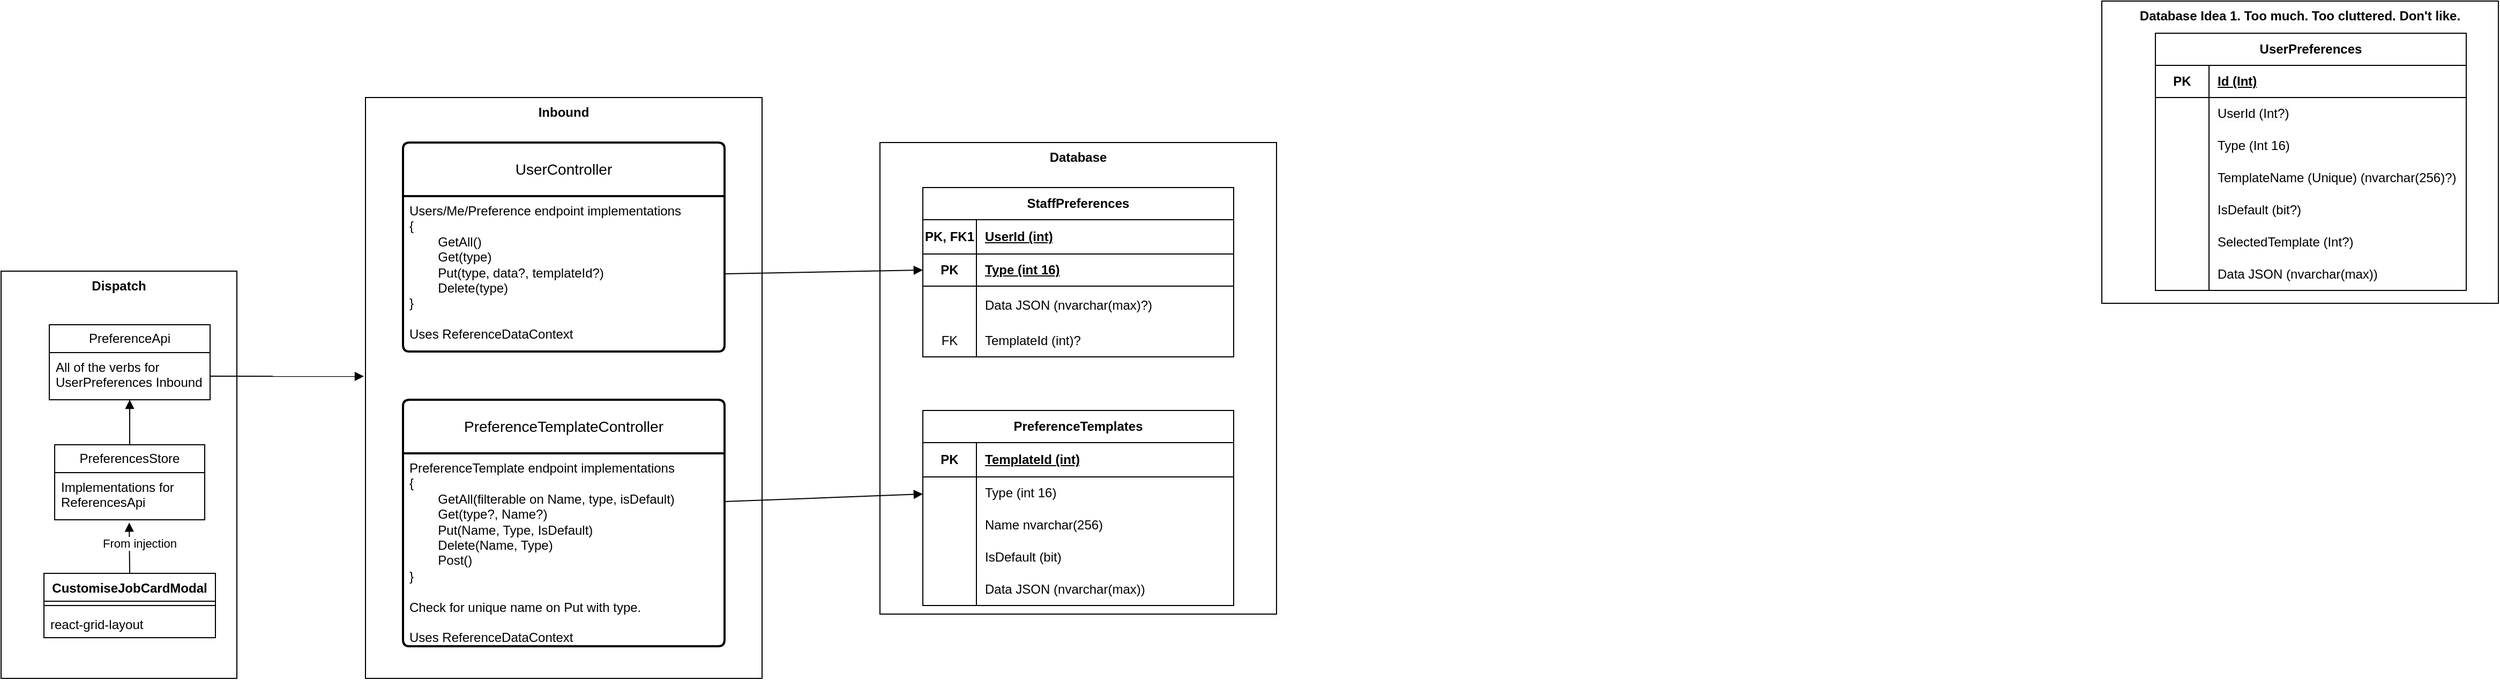 <mxfile version="24.2.8" type="github">
  <diagram name="Page-1" id="9DyKg4T394X26kreyuBQ">
    <mxGraphModel dx="2261" dy="1907" grid="1" gridSize="10" guides="1" tooltips="1" connect="1" arrows="1" fold="1" page="1" pageScale="1" pageWidth="827" pageHeight="1169" math="0" shadow="0">
      <root>
        <mxCell id="0" />
        <mxCell id="1" parent="0" />
        <mxCell id="TbZ4qbZKmrbIbrMRyuYd-15" value="&lt;b&gt;Inbound&lt;/b&gt;" style="html=1;whiteSpace=wrap;verticalAlign=top;" parent="1" vertex="1">
          <mxGeometry x="-90" y="-30" width="370" height="542" as="geometry" />
        </mxCell>
        <mxCell id="TbZ4qbZKmrbIbrMRyuYd-16" value="PreferenceTemplateController" style="swimlane;childLayout=stackLayout;horizontal=1;startSize=50;horizontalStack=0;rounded=1;fontSize=14;fontStyle=0;strokeWidth=2;resizeParent=0;resizeLast=1;shadow=0;dashed=0;align=center;arcSize=4;whiteSpace=wrap;html=1;" parent="1" vertex="1">
          <mxGeometry x="-55" y="252" width="300" height="230" as="geometry" />
        </mxCell>
        <mxCell id="TbZ4qbZKmrbIbrMRyuYd-17" value="&lt;div&gt;&lt;span style=&quot;background-color: initial;&quot;&gt;PreferenceTemplate endpoint implementations&lt;/span&gt;&lt;br&gt;&lt;/div&gt;&lt;div&gt;{&lt;/div&gt;&lt;div&gt;&lt;span style=&quot;white-space: pre;&quot;&gt;&#x9;&lt;/span&gt;GetAll(filterable on Name, type, isDefault)&lt;br&gt;&lt;/div&gt;&lt;div&gt;&lt;span style=&quot;white-space: pre;&quot;&gt;&#x9;&lt;/span&gt;Get(type?, Name?)&lt;/div&gt;&lt;div&gt;&lt;span style=&quot;white-space: pre;&quot;&gt;&#x9;&lt;/span&gt;Put(Name, Type, IsDefault)&lt;br&gt;&lt;/div&gt;&lt;div&gt;&lt;span style=&quot;white-space: pre;&quot;&gt;&#x9;&lt;/span&gt;Delete(Name, Type)&lt;/div&gt;&lt;div&gt;&lt;span style=&quot;white-space: pre;&quot;&gt;&#x9;&lt;/span&gt;Post()&lt;br&gt;&lt;/div&gt;&lt;div&gt;}&lt;/div&gt;&lt;div&gt;&lt;br&gt;&lt;/div&gt;&lt;div&gt;Check for unique name on Put with type.&lt;/div&gt;&lt;div&gt;&lt;br&gt;&lt;/div&gt;&lt;div&gt;Uses ReferenceDataContext&lt;/div&gt;" style="align=left;strokeColor=none;fillColor=none;spacingLeft=4;fontSize=12;verticalAlign=top;resizable=0;rotatable=0;part=1;html=1;" parent="TbZ4qbZKmrbIbrMRyuYd-16" vertex="1">
          <mxGeometry y="50" width="300" height="180" as="geometry" />
        </mxCell>
        <mxCell id="TbZ4qbZKmrbIbrMRyuYd-18" value="&lt;b&gt;Dispatch&lt;/b&gt;" style="html=1;whiteSpace=wrap;verticalAlign=top;" parent="1" vertex="1">
          <mxGeometry x="-430" y="132" width="220" height="380" as="geometry" />
        </mxCell>
        <mxCell id="TbZ4qbZKmrbIbrMRyuYd-19" value="PreferenceApi" style="swimlane;fontStyle=0;childLayout=stackLayout;horizontal=1;startSize=26;fillColor=none;horizontalStack=0;resizeParent=1;resizeParentMax=0;resizeLast=0;collapsible=1;marginBottom=0;whiteSpace=wrap;html=1;" parent="1" vertex="1">
          <mxGeometry x="-385" y="182" width="150" height="70" as="geometry" />
        </mxCell>
        <mxCell id="TbZ4qbZKmrbIbrMRyuYd-20" value="All of the verbs for&amp;nbsp;&lt;div&gt;UserPreferences Inbound&lt;/div&gt;" style="text;strokeColor=none;fillColor=none;align=left;verticalAlign=top;spacingLeft=4;spacingRight=4;overflow=hidden;rotatable=0;points=[[0,0.5],[1,0.5]];portConstraint=eastwest;whiteSpace=wrap;html=1;" parent="TbZ4qbZKmrbIbrMRyuYd-19" vertex="1">
          <mxGeometry y="26" width="150" height="44" as="geometry" />
        </mxCell>
        <mxCell id="TbZ4qbZKmrbIbrMRyuYd-23" value="" style="html=1;verticalAlign=bottom;endArrow=block;curved=0;rounded=0;exitX=1;exitY=0.5;exitDx=0;exitDy=0;entryX=-0.004;entryY=0.48;entryDx=0;entryDy=0;entryPerimeter=0;" parent="1" source="TbZ4qbZKmrbIbrMRyuYd-20" target="TbZ4qbZKmrbIbrMRyuYd-15" edge="1">
          <mxGeometry width="80" relative="1" as="geometry">
            <mxPoint x="-200" y="112" as="sourcePoint" />
            <mxPoint x="-150" y="270" as="targetPoint" />
          </mxGeometry>
        </mxCell>
        <mxCell id="TbZ4qbZKmrbIbrMRyuYd-24" value="PreferencesStore" style="swimlane;fontStyle=0;childLayout=stackLayout;horizontal=1;startSize=26;fillColor=none;horizontalStack=0;resizeParent=1;resizeParentMax=0;resizeLast=0;collapsible=1;marginBottom=0;whiteSpace=wrap;html=1;" parent="1" vertex="1">
          <mxGeometry x="-380" y="294" width="140" height="70" as="geometry" />
        </mxCell>
        <mxCell id="TbZ4qbZKmrbIbrMRyuYd-25" value="Implementations for&amp;nbsp;&lt;div&gt;ReferencesApi&lt;/div&gt;" style="text;strokeColor=none;fillColor=none;align=left;verticalAlign=top;spacingLeft=4;spacingRight=4;overflow=hidden;rotatable=0;points=[[0,0.5],[1,0.5]];portConstraint=eastwest;whiteSpace=wrap;html=1;" parent="TbZ4qbZKmrbIbrMRyuYd-24" vertex="1">
          <mxGeometry y="26" width="140" height="44" as="geometry" />
        </mxCell>
        <mxCell id="TbZ4qbZKmrbIbrMRyuYd-26" value="" style="html=1;verticalAlign=bottom;endArrow=block;curved=0;rounded=0;exitX=0.5;exitY=0;exitDx=0;exitDy=0;" parent="1" source="TbZ4qbZKmrbIbrMRyuYd-24" target="TbZ4qbZKmrbIbrMRyuYd-20" edge="1">
          <mxGeometry width="80" relative="1" as="geometry">
            <mxPoint x="-260" y="264" as="sourcePoint" />
            <mxPoint x="-180" y="264" as="targetPoint" />
          </mxGeometry>
        </mxCell>
        <mxCell id="TbZ4qbZKmrbIbrMRyuYd-27" value="CustomiseJobCardModal" style="swimlane;fontStyle=1;align=center;verticalAlign=top;childLayout=stackLayout;horizontal=1;startSize=26;horizontalStack=0;resizeParent=1;resizeParentMax=0;resizeLast=0;collapsible=1;marginBottom=0;whiteSpace=wrap;html=1;" parent="1" vertex="1">
          <mxGeometry x="-390" y="414" width="160" height="60" as="geometry" />
        </mxCell>
        <mxCell id="TbZ4qbZKmrbIbrMRyuYd-29" value="" style="line;strokeWidth=1;fillColor=none;align=left;verticalAlign=middle;spacingTop=-1;spacingLeft=3;spacingRight=3;rotatable=0;labelPosition=right;points=[];portConstraint=eastwest;strokeColor=inherit;" parent="TbZ4qbZKmrbIbrMRyuYd-27" vertex="1">
          <mxGeometry y="26" width="160" height="8" as="geometry" />
        </mxCell>
        <mxCell id="TbZ4qbZKmrbIbrMRyuYd-28" value="react-grid-layout" style="text;strokeColor=none;fillColor=none;align=left;verticalAlign=top;spacingLeft=4;spacingRight=4;overflow=hidden;rotatable=0;points=[[0,0.5],[1,0.5]];portConstraint=eastwest;whiteSpace=wrap;html=1;" parent="TbZ4qbZKmrbIbrMRyuYd-27" vertex="1">
          <mxGeometry y="34" width="160" height="26" as="geometry" />
        </mxCell>
        <mxCell id="TbZ4qbZKmrbIbrMRyuYd-31" value="From injection" style="html=1;verticalAlign=bottom;endArrow=block;curved=0;rounded=0;exitX=0.5;exitY=0;exitDx=0;exitDy=0;entryX=0.497;entryY=1.059;entryDx=0;entryDy=0;entryPerimeter=0;" parent="1" source="TbZ4qbZKmrbIbrMRyuYd-27" target="TbZ4qbZKmrbIbrMRyuYd-25" edge="1">
          <mxGeometry x="-0.205" y="-9" width="80" relative="1" as="geometry">
            <mxPoint x="-260" y="264" as="sourcePoint" />
            <mxPoint x="-180" y="264" as="targetPoint" />
            <mxPoint as="offset" />
          </mxGeometry>
        </mxCell>
        <mxCell id="QdFxv_SIWKZ_LwmQHkhb-37" value="&lt;b&gt;Database Idea 1. Too much. Too cluttered. Don&#39;t like.&lt;/b&gt;" style="html=1;whiteSpace=wrap;verticalAlign=top;" parent="1" vertex="1">
          <mxGeometry x="1530" y="-120" width="370" height="282" as="geometry" />
        </mxCell>
        <mxCell id="QdFxv_SIWKZ_LwmQHkhb-38" value="UserPreferences" style="shape=table;startSize=30;container=1;collapsible=1;childLayout=tableLayout;fixedRows=1;rowLines=0;fontStyle=1;align=center;resizeLast=1;html=1;whiteSpace=wrap;" parent="1" vertex="1">
          <mxGeometry x="1580" y="-90" width="290" height="240" as="geometry">
            <mxRectangle x="600" y="168" width="130" height="30" as="alternateBounds" />
          </mxGeometry>
        </mxCell>
        <mxCell id="QdFxv_SIWKZ_LwmQHkhb-39" value="" style="shape=tableRow;horizontal=0;startSize=0;swimlaneHead=0;swimlaneBody=0;fillColor=none;collapsible=0;dropTarget=0;points=[[0,0.5],[1,0.5]];portConstraint=eastwest;top=0;left=0;right=0;bottom=1;html=1;" parent="QdFxv_SIWKZ_LwmQHkhb-38" vertex="1">
          <mxGeometry y="30" width="290" height="30" as="geometry" />
        </mxCell>
        <mxCell id="QdFxv_SIWKZ_LwmQHkhb-40" value="PK" style="shape=partialRectangle;connectable=0;fillColor=none;top=0;left=0;bottom=0;right=0;fontStyle=1;overflow=hidden;html=1;whiteSpace=wrap;" parent="QdFxv_SIWKZ_LwmQHkhb-39" vertex="1">
          <mxGeometry width="50" height="30" as="geometry">
            <mxRectangle width="50" height="30" as="alternateBounds" />
          </mxGeometry>
        </mxCell>
        <mxCell id="QdFxv_SIWKZ_LwmQHkhb-41" value="Id (Int)" style="shape=partialRectangle;connectable=0;fillColor=none;top=0;left=0;bottom=0;right=0;align=left;spacingLeft=6;fontStyle=5;overflow=hidden;html=1;whiteSpace=wrap;" parent="QdFxv_SIWKZ_LwmQHkhb-39" vertex="1">
          <mxGeometry x="50" width="240" height="30" as="geometry">
            <mxRectangle width="240" height="30" as="alternateBounds" />
          </mxGeometry>
        </mxCell>
        <mxCell id="QdFxv_SIWKZ_LwmQHkhb-42" value="" style="shape=tableRow;horizontal=0;startSize=0;swimlaneHead=0;swimlaneBody=0;fillColor=none;collapsible=0;dropTarget=0;points=[[0,0.5],[1,0.5]];portConstraint=eastwest;top=0;left=0;right=0;bottom=0;html=1;" parent="QdFxv_SIWKZ_LwmQHkhb-38" vertex="1">
          <mxGeometry y="60" width="290" height="30" as="geometry" />
        </mxCell>
        <mxCell id="QdFxv_SIWKZ_LwmQHkhb-43" value="" style="shape=partialRectangle;connectable=0;fillColor=none;top=0;left=0;bottom=0;right=0;editable=1;overflow=hidden;html=1;whiteSpace=wrap;" parent="QdFxv_SIWKZ_LwmQHkhb-42" vertex="1">
          <mxGeometry width="50" height="30" as="geometry">
            <mxRectangle width="50" height="30" as="alternateBounds" />
          </mxGeometry>
        </mxCell>
        <mxCell id="QdFxv_SIWKZ_LwmQHkhb-44" value="&lt;span style=&quot;color: rgb(0, 0, 0); font-family: Helvetica; font-size: 12px; font-style: normal; font-variant-ligatures: normal; font-variant-caps: normal; font-weight: 400; letter-spacing: normal; orphans: 2; text-align: left; text-indent: 0px; text-transform: none; widows: 2; word-spacing: 0px; -webkit-text-stroke-width: 0px; white-space: normal; background-color: rgb(251, 251, 251); text-decoration-thickness: initial; text-decoration-style: initial; text-decoration-color: initial; display: inline !important; float: none;&quot;&gt;UserId (Int?)&lt;/span&gt;" style="shape=partialRectangle;connectable=0;fillColor=none;top=0;left=0;bottom=0;right=0;align=left;spacingLeft=6;overflow=hidden;html=1;whiteSpace=wrap;" parent="QdFxv_SIWKZ_LwmQHkhb-42" vertex="1">
          <mxGeometry x="50" width="240" height="30" as="geometry">
            <mxRectangle width="240" height="30" as="alternateBounds" />
          </mxGeometry>
        </mxCell>
        <mxCell id="QdFxv_SIWKZ_LwmQHkhb-45" value="" style="shape=tableRow;horizontal=0;startSize=0;swimlaneHead=0;swimlaneBody=0;fillColor=none;collapsible=0;dropTarget=0;points=[[0,0.5],[1,0.5]];portConstraint=eastwest;top=0;left=0;right=0;bottom=0;html=1;" parent="QdFxv_SIWKZ_LwmQHkhb-38" vertex="1">
          <mxGeometry y="90" width="290" height="30" as="geometry" />
        </mxCell>
        <mxCell id="QdFxv_SIWKZ_LwmQHkhb-46" value="" style="shape=partialRectangle;connectable=0;fillColor=none;top=0;left=0;bottom=0;right=0;editable=1;overflow=hidden;html=1;whiteSpace=wrap;" parent="QdFxv_SIWKZ_LwmQHkhb-45" vertex="1">
          <mxGeometry width="50" height="30" as="geometry">
            <mxRectangle width="50" height="30" as="alternateBounds" />
          </mxGeometry>
        </mxCell>
        <mxCell id="QdFxv_SIWKZ_LwmQHkhb-47" value="Type (Int 16)" style="shape=partialRectangle;connectable=0;fillColor=none;top=0;left=0;bottom=0;right=0;align=left;spacingLeft=6;overflow=hidden;html=1;whiteSpace=wrap;" parent="QdFxv_SIWKZ_LwmQHkhb-45" vertex="1">
          <mxGeometry x="50" width="240" height="30" as="geometry">
            <mxRectangle width="240" height="30" as="alternateBounds" />
          </mxGeometry>
        </mxCell>
        <mxCell id="QdFxv_SIWKZ_LwmQHkhb-48" value="" style="shape=tableRow;horizontal=0;startSize=0;swimlaneHead=0;swimlaneBody=0;fillColor=none;collapsible=0;dropTarget=0;points=[[0,0.5],[1,0.5]];portConstraint=eastwest;top=0;left=0;right=0;bottom=0;html=1;" parent="QdFxv_SIWKZ_LwmQHkhb-38" vertex="1">
          <mxGeometry y="120" width="290" height="30" as="geometry" />
        </mxCell>
        <mxCell id="QdFxv_SIWKZ_LwmQHkhb-49" value="" style="shape=partialRectangle;connectable=0;fillColor=none;top=0;left=0;bottom=0;right=0;editable=1;overflow=hidden;html=1;whiteSpace=wrap;" parent="QdFxv_SIWKZ_LwmQHkhb-48" vertex="1">
          <mxGeometry width="50" height="30" as="geometry">
            <mxRectangle width="50" height="30" as="alternateBounds" />
          </mxGeometry>
        </mxCell>
        <mxCell id="QdFxv_SIWKZ_LwmQHkhb-50" value="TemplateName (Unique) (nvarchar(256)?)" style="shape=partialRectangle;connectable=0;fillColor=none;top=0;left=0;bottom=0;right=0;align=left;spacingLeft=6;overflow=hidden;html=1;whiteSpace=wrap;" parent="QdFxv_SIWKZ_LwmQHkhb-48" vertex="1">
          <mxGeometry x="50" width="240" height="30" as="geometry">
            <mxRectangle width="240" height="30" as="alternateBounds" />
          </mxGeometry>
        </mxCell>
        <mxCell id="QdFxv_SIWKZ_LwmQHkhb-51" value="" style="shape=tableRow;horizontal=0;startSize=0;swimlaneHead=0;swimlaneBody=0;fillColor=none;collapsible=0;dropTarget=0;points=[[0,0.5],[1,0.5]];portConstraint=eastwest;top=0;left=0;right=0;bottom=0;html=1;" parent="QdFxv_SIWKZ_LwmQHkhb-38" vertex="1">
          <mxGeometry y="150" width="290" height="30" as="geometry" />
        </mxCell>
        <mxCell id="QdFxv_SIWKZ_LwmQHkhb-52" value="" style="shape=partialRectangle;connectable=0;fillColor=none;top=0;left=0;bottom=0;right=0;editable=1;overflow=hidden;html=1;whiteSpace=wrap;" parent="QdFxv_SIWKZ_LwmQHkhb-51" vertex="1">
          <mxGeometry width="50" height="30" as="geometry">
            <mxRectangle width="50" height="30" as="alternateBounds" />
          </mxGeometry>
        </mxCell>
        <mxCell id="QdFxv_SIWKZ_LwmQHkhb-53" value="IsDefault (bit?)" style="shape=partialRectangle;connectable=0;fillColor=none;top=0;left=0;bottom=0;right=0;align=left;spacingLeft=6;overflow=hidden;html=1;whiteSpace=wrap;" parent="QdFxv_SIWKZ_LwmQHkhb-51" vertex="1">
          <mxGeometry x="50" width="240" height="30" as="geometry">
            <mxRectangle width="240" height="30" as="alternateBounds" />
          </mxGeometry>
        </mxCell>
        <mxCell id="QdFxv_SIWKZ_LwmQHkhb-54" value="" style="shape=tableRow;horizontal=0;startSize=0;swimlaneHead=0;swimlaneBody=0;fillColor=none;collapsible=0;dropTarget=0;points=[[0,0.5],[1,0.5]];portConstraint=eastwest;top=0;left=0;right=0;bottom=0;html=1;" parent="QdFxv_SIWKZ_LwmQHkhb-38" vertex="1">
          <mxGeometry y="180" width="290" height="30" as="geometry" />
        </mxCell>
        <mxCell id="QdFxv_SIWKZ_LwmQHkhb-55" value="" style="shape=partialRectangle;connectable=0;fillColor=none;top=0;left=0;bottom=0;right=0;editable=1;overflow=hidden;html=1;whiteSpace=wrap;" parent="QdFxv_SIWKZ_LwmQHkhb-54" vertex="1">
          <mxGeometry width="50" height="30" as="geometry">
            <mxRectangle width="50" height="30" as="alternateBounds" />
          </mxGeometry>
        </mxCell>
        <mxCell id="QdFxv_SIWKZ_LwmQHkhb-56" value="SelectedTemplate (Int?)" style="shape=partialRectangle;connectable=0;fillColor=none;top=0;left=0;bottom=0;right=0;align=left;spacingLeft=6;overflow=hidden;html=1;whiteSpace=wrap;" parent="QdFxv_SIWKZ_LwmQHkhb-54" vertex="1">
          <mxGeometry x="50" width="240" height="30" as="geometry">
            <mxRectangle width="240" height="30" as="alternateBounds" />
          </mxGeometry>
        </mxCell>
        <mxCell id="QdFxv_SIWKZ_LwmQHkhb-57" value="" style="shape=tableRow;horizontal=0;startSize=0;swimlaneHead=0;swimlaneBody=0;fillColor=none;collapsible=0;dropTarget=0;points=[[0,0.5],[1,0.5]];portConstraint=eastwest;top=0;left=0;right=0;bottom=0;html=1;" parent="QdFxv_SIWKZ_LwmQHkhb-38" vertex="1">
          <mxGeometry y="210" width="290" height="30" as="geometry" />
        </mxCell>
        <mxCell id="QdFxv_SIWKZ_LwmQHkhb-58" value="" style="shape=partialRectangle;connectable=0;fillColor=none;top=0;left=0;bottom=0;right=0;editable=1;overflow=hidden;html=1;whiteSpace=wrap;" parent="QdFxv_SIWKZ_LwmQHkhb-57" vertex="1">
          <mxGeometry width="50" height="30" as="geometry">
            <mxRectangle width="50" height="30" as="alternateBounds" />
          </mxGeometry>
        </mxCell>
        <mxCell id="QdFxv_SIWKZ_LwmQHkhb-59" value="Data JSON (nvarchar(max))" style="shape=partialRectangle;connectable=0;fillColor=none;top=0;left=0;bottom=0;right=0;align=left;spacingLeft=6;overflow=hidden;html=1;whiteSpace=wrap;" parent="QdFxv_SIWKZ_LwmQHkhb-57" vertex="1">
          <mxGeometry x="50" width="240" height="30" as="geometry">
            <mxRectangle width="240" height="30" as="alternateBounds" />
          </mxGeometry>
        </mxCell>
        <mxCell id="QdFxv_SIWKZ_LwmQHkhb-60" value="&lt;b&gt;Database&lt;/b&gt;" style="html=1;whiteSpace=wrap;verticalAlign=top;" parent="1" vertex="1">
          <mxGeometry x="390" y="12" width="370" height="440" as="geometry" />
        </mxCell>
        <mxCell id="QdFxv_SIWKZ_LwmQHkhb-61" value="StaffPreferences" style="shape=table;startSize=30;container=1;collapsible=1;childLayout=tableLayout;fixedRows=1;rowLines=0;fontStyle=1;align=center;resizeLast=1;html=1;whiteSpace=wrap;" parent="1" vertex="1">
          <mxGeometry x="430" y="54" width="290" height="158" as="geometry">
            <mxRectangle x="600" y="168" width="130" height="30" as="alternateBounds" />
          </mxGeometry>
        </mxCell>
        <mxCell id="QdFxv_SIWKZ_LwmQHkhb-62" value="" style="shape=tableRow;horizontal=0;startSize=0;swimlaneHead=0;swimlaneBody=0;fillColor=none;collapsible=0;dropTarget=0;points=[[0,0.5],[1,0.5]];portConstraint=eastwest;top=0;left=0;right=0;bottom=1;html=1;" parent="QdFxv_SIWKZ_LwmQHkhb-61" vertex="1">
          <mxGeometry y="30" width="290" height="32" as="geometry" />
        </mxCell>
        <mxCell id="QdFxv_SIWKZ_LwmQHkhb-63" value="PK, FK1" style="shape=partialRectangle;connectable=0;fillColor=none;top=0;left=0;bottom=0;right=0;fontStyle=1;overflow=hidden;html=1;whiteSpace=wrap;" parent="QdFxv_SIWKZ_LwmQHkhb-62" vertex="1">
          <mxGeometry width="50" height="32" as="geometry">
            <mxRectangle width="50" height="32" as="alternateBounds" />
          </mxGeometry>
        </mxCell>
        <mxCell id="QdFxv_SIWKZ_LwmQHkhb-64" value="UserId (int)" style="shape=partialRectangle;connectable=0;fillColor=none;top=0;left=0;bottom=0;right=0;align=left;spacingLeft=6;fontStyle=5;overflow=hidden;html=1;whiteSpace=wrap;" parent="QdFxv_SIWKZ_LwmQHkhb-62" vertex="1">
          <mxGeometry x="50" width="240" height="32" as="geometry">
            <mxRectangle width="240" height="32" as="alternateBounds" />
          </mxGeometry>
        </mxCell>
        <mxCell id="QdFxv_SIWKZ_LwmQHkhb-83" value="" style="shape=tableRow;horizontal=0;startSize=0;swimlaneHead=0;swimlaneBody=0;fillColor=none;collapsible=0;dropTarget=0;points=[[0,0.5],[1,0.5]];portConstraint=eastwest;top=0;left=0;right=0;bottom=1;html=1;" parent="QdFxv_SIWKZ_LwmQHkhb-61" vertex="1">
          <mxGeometry y="62" width="290" height="30" as="geometry" />
        </mxCell>
        <mxCell id="QdFxv_SIWKZ_LwmQHkhb-84" value="PK" style="shape=partialRectangle;connectable=0;fillColor=none;top=0;left=0;bottom=0;right=0;fontStyle=1;overflow=hidden;html=1;whiteSpace=wrap;" parent="QdFxv_SIWKZ_LwmQHkhb-83" vertex="1">
          <mxGeometry width="50" height="30" as="geometry">
            <mxRectangle width="50" height="30" as="alternateBounds" />
          </mxGeometry>
        </mxCell>
        <mxCell id="QdFxv_SIWKZ_LwmQHkhb-85" value="Type (int 16)" style="shape=partialRectangle;connectable=0;fillColor=none;top=0;left=0;bottom=0;right=0;align=left;spacingLeft=6;fontStyle=5;overflow=hidden;html=1;whiteSpace=wrap;" parent="QdFxv_SIWKZ_LwmQHkhb-83" vertex="1">
          <mxGeometry x="50" width="240" height="30" as="geometry">
            <mxRectangle width="240" height="30" as="alternateBounds" />
          </mxGeometry>
        </mxCell>
        <mxCell id="QdFxv_SIWKZ_LwmQHkhb-80" value="" style="shape=tableRow;horizontal=0;startSize=0;swimlaneHead=0;swimlaneBody=0;fillColor=none;collapsible=0;dropTarget=0;points=[[0,0.5],[1,0.5]];portConstraint=eastwest;top=0;left=0;right=0;bottom=0;html=1;" parent="QdFxv_SIWKZ_LwmQHkhb-61" vertex="1">
          <mxGeometry y="92" width="290" height="36" as="geometry" />
        </mxCell>
        <mxCell id="QdFxv_SIWKZ_LwmQHkhb-81" value="" style="shape=partialRectangle;connectable=0;fillColor=none;top=0;left=0;bottom=0;right=0;editable=1;overflow=hidden;html=1;whiteSpace=wrap;" parent="QdFxv_SIWKZ_LwmQHkhb-80" vertex="1">
          <mxGeometry width="50" height="36" as="geometry">
            <mxRectangle width="50" height="36" as="alternateBounds" />
          </mxGeometry>
        </mxCell>
        <mxCell id="QdFxv_SIWKZ_LwmQHkhb-82" value="Data JSON (nvarchar(max)?)" style="shape=partialRectangle;connectable=0;fillColor=none;top=0;left=0;bottom=0;right=0;align=left;spacingLeft=6;overflow=hidden;html=1;whiteSpace=wrap;" parent="QdFxv_SIWKZ_LwmQHkhb-80" vertex="1">
          <mxGeometry x="50" width="240" height="36" as="geometry">
            <mxRectangle width="240" height="36" as="alternateBounds" />
          </mxGeometry>
        </mxCell>
        <mxCell id="QdFxv_SIWKZ_LwmQHkhb-89" value="" style="shape=tableRow;horizontal=0;startSize=0;swimlaneHead=0;swimlaneBody=0;fillColor=none;collapsible=0;dropTarget=0;points=[[0,0.5],[1,0.5]];portConstraint=eastwest;top=0;left=0;right=0;bottom=0;html=1;" parent="QdFxv_SIWKZ_LwmQHkhb-61" vertex="1">
          <mxGeometry y="128" width="290" height="30" as="geometry" />
        </mxCell>
        <mxCell id="QdFxv_SIWKZ_LwmQHkhb-90" value="FK" style="shape=partialRectangle;connectable=0;fillColor=none;top=0;left=0;bottom=0;right=0;editable=1;overflow=hidden;html=1;whiteSpace=wrap;" parent="QdFxv_SIWKZ_LwmQHkhb-89" vertex="1">
          <mxGeometry width="50" height="30" as="geometry">
            <mxRectangle width="50" height="30" as="alternateBounds" />
          </mxGeometry>
        </mxCell>
        <mxCell id="QdFxv_SIWKZ_LwmQHkhb-91" value="TemplateId (int)?" style="shape=partialRectangle;connectable=0;fillColor=none;top=0;left=0;bottom=0;right=0;align=left;spacingLeft=6;overflow=hidden;html=1;whiteSpace=wrap;" parent="QdFxv_SIWKZ_LwmQHkhb-89" vertex="1">
          <mxGeometry x="50" width="240" height="30" as="geometry">
            <mxRectangle width="240" height="30" as="alternateBounds" />
          </mxGeometry>
        </mxCell>
        <mxCell id="QdFxv_SIWKZ_LwmQHkhb-92" value="PreferenceTemplates" style="shape=table;startSize=30;container=1;collapsible=1;childLayout=tableLayout;fixedRows=1;rowLines=0;fontStyle=1;align=center;resizeLast=1;html=1;whiteSpace=wrap;" parent="1" vertex="1">
          <mxGeometry x="430" y="262" width="290" height="182" as="geometry">
            <mxRectangle x="600" y="168" width="130" height="30" as="alternateBounds" />
          </mxGeometry>
        </mxCell>
        <mxCell id="QdFxv_SIWKZ_LwmQHkhb-93" value="" style="shape=tableRow;horizontal=0;startSize=0;swimlaneHead=0;swimlaneBody=0;fillColor=none;collapsible=0;dropTarget=0;points=[[0,0.5],[1,0.5]];portConstraint=eastwest;top=0;left=0;right=0;bottom=1;html=1;" parent="QdFxv_SIWKZ_LwmQHkhb-92" vertex="1">
          <mxGeometry y="30" width="290" height="32" as="geometry" />
        </mxCell>
        <mxCell id="QdFxv_SIWKZ_LwmQHkhb-94" value="PK" style="shape=partialRectangle;connectable=0;fillColor=none;top=0;left=0;bottom=0;right=0;fontStyle=1;overflow=hidden;html=1;whiteSpace=wrap;" parent="QdFxv_SIWKZ_LwmQHkhb-93" vertex="1">
          <mxGeometry width="50" height="32" as="geometry">
            <mxRectangle width="50" height="32" as="alternateBounds" />
          </mxGeometry>
        </mxCell>
        <mxCell id="QdFxv_SIWKZ_LwmQHkhb-95" value="TemplateId (int)" style="shape=partialRectangle;connectable=0;fillColor=none;top=0;left=0;bottom=0;right=0;align=left;spacingLeft=6;fontStyle=5;overflow=hidden;html=1;whiteSpace=wrap;" parent="QdFxv_SIWKZ_LwmQHkhb-93" vertex="1">
          <mxGeometry x="50" width="240" height="32" as="geometry">
            <mxRectangle width="240" height="32" as="alternateBounds" />
          </mxGeometry>
        </mxCell>
        <mxCell id="QdFxv_SIWKZ_LwmQHkhb-108" value="" style="shape=tableRow;horizontal=0;startSize=0;swimlaneHead=0;swimlaneBody=0;fillColor=none;collapsible=0;dropTarget=0;points=[[0,0.5],[1,0.5]];portConstraint=eastwest;top=0;left=0;right=0;bottom=0;html=1;" parent="QdFxv_SIWKZ_LwmQHkhb-92" vertex="1">
          <mxGeometry y="62" width="290" height="30" as="geometry" />
        </mxCell>
        <mxCell id="QdFxv_SIWKZ_LwmQHkhb-109" value="" style="shape=partialRectangle;connectable=0;fillColor=none;top=0;left=0;bottom=0;right=0;editable=1;overflow=hidden;html=1;whiteSpace=wrap;" parent="QdFxv_SIWKZ_LwmQHkhb-108" vertex="1">
          <mxGeometry width="50" height="30" as="geometry">
            <mxRectangle width="50" height="30" as="alternateBounds" />
          </mxGeometry>
        </mxCell>
        <mxCell id="QdFxv_SIWKZ_LwmQHkhb-110" value="Type (int 16)" style="shape=partialRectangle;connectable=0;fillColor=none;top=0;left=0;bottom=0;right=0;align=left;spacingLeft=6;overflow=hidden;html=1;whiteSpace=wrap;" parent="QdFxv_SIWKZ_LwmQHkhb-108" vertex="1">
          <mxGeometry x="50" width="240" height="30" as="geometry">
            <mxRectangle width="240" height="30" as="alternateBounds" />
          </mxGeometry>
        </mxCell>
        <mxCell id="hNHYJgFsM6XIEsKYEIhe-4" value="" style="shape=tableRow;horizontal=0;startSize=0;swimlaneHead=0;swimlaneBody=0;fillColor=none;collapsible=0;dropTarget=0;points=[[0,0.5],[1,0.5]];portConstraint=eastwest;top=0;left=0;right=0;bottom=0;html=1;" vertex="1" parent="QdFxv_SIWKZ_LwmQHkhb-92">
          <mxGeometry y="92" width="290" height="30" as="geometry" />
        </mxCell>
        <mxCell id="hNHYJgFsM6XIEsKYEIhe-5" value="" style="shape=partialRectangle;connectable=0;fillColor=none;top=0;left=0;bottom=0;right=0;editable=1;overflow=hidden;html=1;whiteSpace=wrap;" vertex="1" parent="hNHYJgFsM6XIEsKYEIhe-4">
          <mxGeometry width="50" height="30" as="geometry">
            <mxRectangle width="50" height="30" as="alternateBounds" />
          </mxGeometry>
        </mxCell>
        <mxCell id="hNHYJgFsM6XIEsKYEIhe-6" value="Name nvarchar(256)" style="shape=partialRectangle;connectable=0;fillColor=none;top=0;left=0;bottom=0;right=0;align=left;spacingLeft=6;overflow=hidden;html=1;whiteSpace=wrap;" vertex="1" parent="hNHYJgFsM6XIEsKYEIhe-4">
          <mxGeometry x="50" width="240" height="30" as="geometry">
            <mxRectangle width="240" height="30" as="alternateBounds" />
          </mxGeometry>
        </mxCell>
        <mxCell id="hNHYJgFsM6XIEsKYEIhe-1" value="" style="shape=tableRow;horizontal=0;startSize=0;swimlaneHead=0;swimlaneBody=0;fillColor=none;collapsible=0;dropTarget=0;points=[[0,0.5],[1,0.5]];portConstraint=eastwest;top=0;left=0;right=0;bottom=0;html=1;" vertex="1" parent="QdFxv_SIWKZ_LwmQHkhb-92">
          <mxGeometry y="122" width="290" height="30" as="geometry" />
        </mxCell>
        <mxCell id="hNHYJgFsM6XIEsKYEIhe-2" value="" style="shape=partialRectangle;connectable=0;fillColor=none;top=0;left=0;bottom=0;right=0;editable=1;overflow=hidden;html=1;whiteSpace=wrap;" vertex="1" parent="hNHYJgFsM6XIEsKYEIhe-1">
          <mxGeometry width="50" height="30" as="geometry">
            <mxRectangle width="50" height="30" as="alternateBounds" />
          </mxGeometry>
        </mxCell>
        <mxCell id="hNHYJgFsM6XIEsKYEIhe-3" value="IsDefault (bit)" style="shape=partialRectangle;connectable=0;fillColor=none;top=0;left=0;bottom=0;right=0;align=left;spacingLeft=6;overflow=hidden;html=1;whiteSpace=wrap;" vertex="1" parent="hNHYJgFsM6XIEsKYEIhe-1">
          <mxGeometry x="50" width="240" height="30" as="geometry">
            <mxRectangle width="240" height="30" as="alternateBounds" />
          </mxGeometry>
        </mxCell>
        <mxCell id="QdFxv_SIWKZ_LwmQHkhb-105" value="" style="shape=tableRow;horizontal=0;startSize=0;swimlaneHead=0;swimlaneBody=0;fillColor=none;collapsible=0;dropTarget=0;points=[[0,0.5],[1,0.5]];portConstraint=eastwest;top=0;left=0;right=0;bottom=0;html=1;" parent="QdFxv_SIWKZ_LwmQHkhb-92" vertex="1">
          <mxGeometry y="152" width="290" height="30" as="geometry" />
        </mxCell>
        <mxCell id="QdFxv_SIWKZ_LwmQHkhb-106" value="" style="shape=partialRectangle;connectable=0;fillColor=none;top=0;left=0;bottom=0;right=0;editable=1;overflow=hidden;html=1;whiteSpace=wrap;" parent="QdFxv_SIWKZ_LwmQHkhb-105" vertex="1">
          <mxGeometry width="50" height="30" as="geometry">
            <mxRectangle width="50" height="30" as="alternateBounds" />
          </mxGeometry>
        </mxCell>
        <mxCell id="QdFxv_SIWKZ_LwmQHkhb-107" value="Data JSON (nvarchar(max))" style="shape=partialRectangle;connectable=0;fillColor=none;top=0;left=0;bottom=0;right=0;align=left;spacingLeft=6;overflow=hidden;html=1;whiteSpace=wrap;" parent="QdFxv_SIWKZ_LwmQHkhb-105" vertex="1">
          <mxGeometry x="50" width="240" height="30" as="geometry">
            <mxRectangle width="240" height="30" as="alternateBounds" />
          </mxGeometry>
        </mxCell>
        <mxCell id="XZtfJWSbm8OQejZez-IG-1" value="UserController" style="swimlane;childLayout=stackLayout;horizontal=1;startSize=50;horizontalStack=0;rounded=1;fontSize=14;fontStyle=0;strokeWidth=2;resizeParent=0;resizeLast=1;shadow=0;dashed=0;align=center;arcSize=4;whiteSpace=wrap;html=1;" parent="1" vertex="1">
          <mxGeometry x="-55" y="12" width="300" height="195" as="geometry" />
        </mxCell>
        <mxCell id="XZtfJWSbm8OQejZez-IG-2" value="&lt;div&gt;&lt;span style=&quot;background-color: initial;&quot;&gt;Users/Me/Preference endpoint implementations&lt;/span&gt;&lt;br&gt;&lt;/div&gt;&lt;div&gt;{&lt;/div&gt;&lt;div&gt;&lt;span style=&quot;white-space: pre;&quot;&gt;&#x9;&lt;/span&gt;GetAll()&lt;br&gt;&lt;/div&gt;&lt;div&gt;&lt;span style=&quot;white-space: pre;&quot;&gt;&#x9;&lt;/span&gt;Get(type)&lt;/div&gt;&lt;div&gt;&lt;span style=&quot;white-space: pre;&quot;&gt;&#x9;&lt;/span&gt;Put(type, data?, templateId?)&lt;br&gt;&lt;/div&gt;&lt;div&gt;&lt;span style=&quot;white-space: pre;&quot;&gt;&#x9;&lt;/span&gt;Delete(type)&lt;/div&gt;&lt;div&gt;}&lt;/div&gt;&lt;div&gt;&lt;br&gt;&lt;/div&gt;&lt;div&gt;Uses ReferenceDataContext&lt;/div&gt;" style="align=left;strokeColor=none;fillColor=none;spacingLeft=4;fontSize=12;verticalAlign=top;resizable=0;rotatable=0;part=1;html=1;" parent="XZtfJWSbm8OQejZez-IG-1" vertex="1">
          <mxGeometry y="50" width="300" height="145" as="geometry" />
        </mxCell>
        <mxCell id="XZtfJWSbm8OQejZez-IG-3" value="" style="html=1;verticalAlign=bottom;endArrow=block;curved=0;rounded=0;exitX=1;exitY=0.5;exitDx=0;exitDy=0;entryX=0;entryY=0.5;entryDx=0;entryDy=0;" parent="1" source="XZtfJWSbm8OQejZez-IG-2" target="QdFxv_SIWKZ_LwmQHkhb-83" edge="1">
          <mxGeometry width="80" relative="1" as="geometry">
            <mxPoint x="-235" y="190" as="sourcePoint" />
            <mxPoint x="-83" y="228" as="targetPoint" />
          </mxGeometry>
        </mxCell>
        <mxCell id="XZtfJWSbm8OQejZez-IG-4" value="" style="html=1;verticalAlign=bottom;endArrow=block;curved=0;rounded=0;exitX=1;exitY=0.25;exitDx=0;exitDy=0;entryX=0;entryY=0.5;entryDx=0;entryDy=0;" parent="1" source="TbZ4qbZKmrbIbrMRyuYd-17" edge="1">
          <mxGeometry width="80" relative="1" as="geometry">
            <mxPoint x="255" y="145" as="sourcePoint" />
            <mxPoint x="430" y="340" as="targetPoint" />
          </mxGeometry>
        </mxCell>
      </root>
    </mxGraphModel>
  </diagram>
</mxfile>
